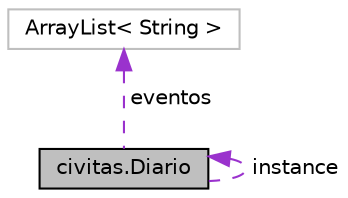 digraph "civitas.Diario"
{
  edge [fontname="Helvetica",fontsize="10",labelfontname="Helvetica",labelfontsize="10"];
  node [fontname="Helvetica",fontsize="10",shape=record];
  Node1 [label="civitas.Diario",height=0.2,width=0.4,color="black", fillcolor="grey75", style="filled", fontcolor="black"];
  Node1 -> Node1 [dir="back",color="darkorchid3",fontsize="10",style="dashed",label=" instance" ,fontname="Helvetica"];
  Node2 -> Node1 [dir="back",color="darkorchid3",fontsize="10",style="dashed",label=" eventos" ,fontname="Helvetica"];
  Node2 [label="ArrayList\< String \>",height=0.2,width=0.4,color="grey75", fillcolor="white", style="filled"];
}
